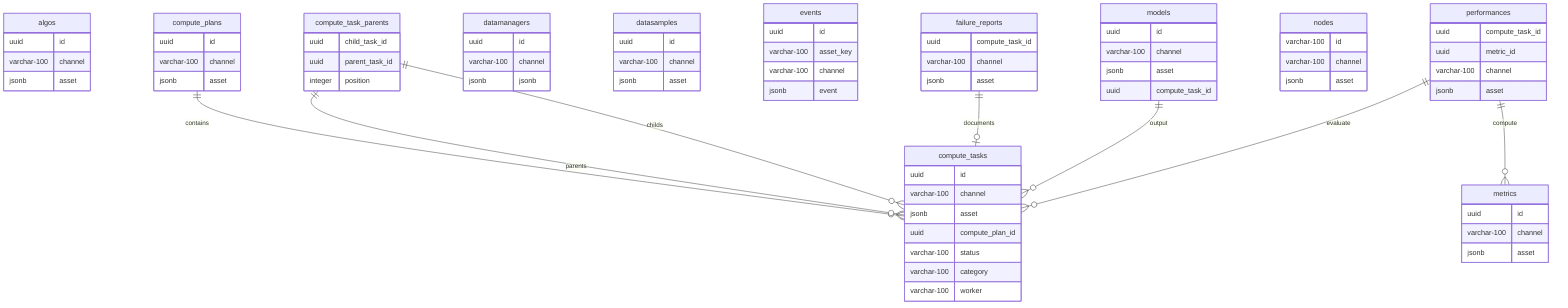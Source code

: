 erDiagram
        algos {
                uuid 		id
                varchar-100 	channel
                jsonb 		asset
        }

        compute_plans {
                uuid 		id
                varchar-100 	channel
                jsonb 		asset
        }

	compute_plans ||--o{ compute_tasks : contains

        compute_task_parents {
                uuid 	child_task_id
                uuid 	parent_task_id
                integer position
        }

        compute_task_parents ||--o{ compute_tasks : parents
        compute_task_parents ||--o{ compute_tasks : childs

        compute_tasks {
                uuid 		id
                varchar-100 	channel
                jsonb 		asset
                uuid 		compute_plan_id
                varchar-100 	status
                varchar-100 	category
                varchar-100 	worker
        }
  
  	datamanagers {
		uuid 		id
		varchar-100 	channel
		jsonb 		jsonb
	}

	datasamples {
		uuid 		id
		varchar-100 	channel
		jsonb 		asset
	}

	events {
		uuid 		id
		varchar-100 	asset_key
		varchar-100 	channel
		jsonb 		event
	}

	failure_reports {
		uuid 		compute_task_id
		varchar-100 	channel
		jsonb 		asset
	}

	failure_reports ||--o| compute_tasks : documents

	metrics {
		uuid 		id
		varchar-100 	channel
		jsonb 		asset
	}

	models {
		uuid 		id
		varchar-100 	channel
		jsonb 		asset
		uuid 		compute_task_id
	}

	models ||--o{ compute_tasks : output

	nodes {
		varchar-100 	id
		varchar-100 	channel
		jsonb 		asset
	}

	performances {
		uuid 		compute_task_id
		uuid 		metric_id
		varchar-100 	channel
		jsonb 		asset
	}

	performances ||--o{ metrics : compute
	performances ||--o{ compute_tasks : evaluate